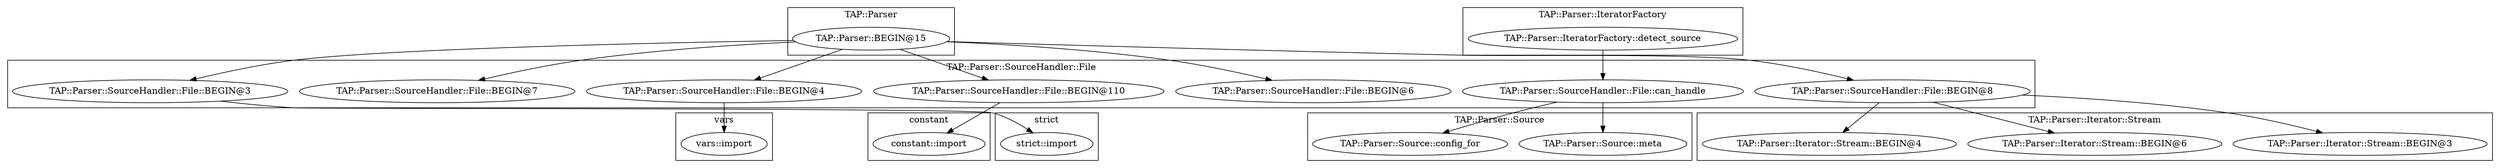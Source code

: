 digraph {
graph [overlap=false]
subgraph cluster_vars {
	label="vars";
	"vars::import";
}
subgraph cluster_strict {
	label="strict";
	"strict::import";
}
subgraph cluster_constant {
	label="constant";
	"constant::import";
}
subgraph cluster_TAP_Parser_Source {
	label="TAP::Parser::Source";
	"TAP::Parser::Source::meta";
	"TAP::Parser::Source::config_for";
}
subgraph cluster_TAP_Parser {
	label="TAP::Parser";
	"TAP::Parser::BEGIN@15";
}
subgraph cluster_TAP_Parser_IteratorFactory {
	label="TAP::Parser::IteratorFactory";
	"TAP::Parser::IteratorFactory::detect_source";
}
subgraph cluster_TAP_Parser_Iterator_Stream {
	label="TAP::Parser::Iterator::Stream";
	"TAP::Parser::Iterator::Stream::BEGIN@3";
	"TAP::Parser::Iterator::Stream::BEGIN@6";
	"TAP::Parser::Iterator::Stream::BEGIN@4";
}
subgraph cluster_TAP_Parser_SourceHandler_File {
	label="TAP::Parser::SourceHandler::File";
	"TAP::Parser::SourceHandler::File::BEGIN@4";
	"TAP::Parser::SourceHandler::File::BEGIN@6";
	"TAP::Parser::SourceHandler::File::BEGIN@110";
	"TAP::Parser::SourceHandler::File::BEGIN@3";
	"TAP::Parser::SourceHandler::File::can_handle";
	"TAP::Parser::SourceHandler::File::BEGIN@8";
	"TAP::Parser::SourceHandler::File::BEGIN@7";
}
"TAP::Parser::SourceHandler::File::can_handle" -> "TAP::Parser::Source::meta";
"TAP::Parser::SourceHandler::File::BEGIN@8" -> "TAP::Parser::Iterator::Stream::BEGIN@3";
"TAP::Parser::SourceHandler::File::can_handle" -> "TAP::Parser::Source::config_for";
"TAP::Parser::BEGIN@15" -> "TAP::Parser::SourceHandler::File::BEGIN@8";
"TAP::Parser::SourceHandler::File::BEGIN@8" -> "TAP::Parser::Iterator::Stream::BEGIN@4";
"TAP::Parser::SourceHandler::File::BEGIN@110" -> "constant::import";
"TAP::Parser::BEGIN@15" -> "TAP::Parser::SourceHandler::File::BEGIN@110";
"TAP::Parser::IteratorFactory::detect_source" -> "TAP::Parser::SourceHandler::File::can_handle";
"TAP::Parser::SourceHandler::File::BEGIN@4" -> "vars::import";
"TAP::Parser::BEGIN@15" -> "TAP::Parser::SourceHandler::File::BEGIN@6";
"TAP::Parser::BEGIN@15" -> "TAP::Parser::SourceHandler::File::BEGIN@4";
"TAP::Parser::BEGIN@15" -> "TAP::Parser::SourceHandler::File::BEGIN@7";
"TAP::Parser::SourceHandler::File::BEGIN@8" -> "TAP::Parser::Iterator::Stream::BEGIN@6";
"TAP::Parser::BEGIN@15" -> "TAP::Parser::SourceHandler::File::BEGIN@3";
"TAP::Parser::SourceHandler::File::BEGIN@3" -> "strict::import";
}
